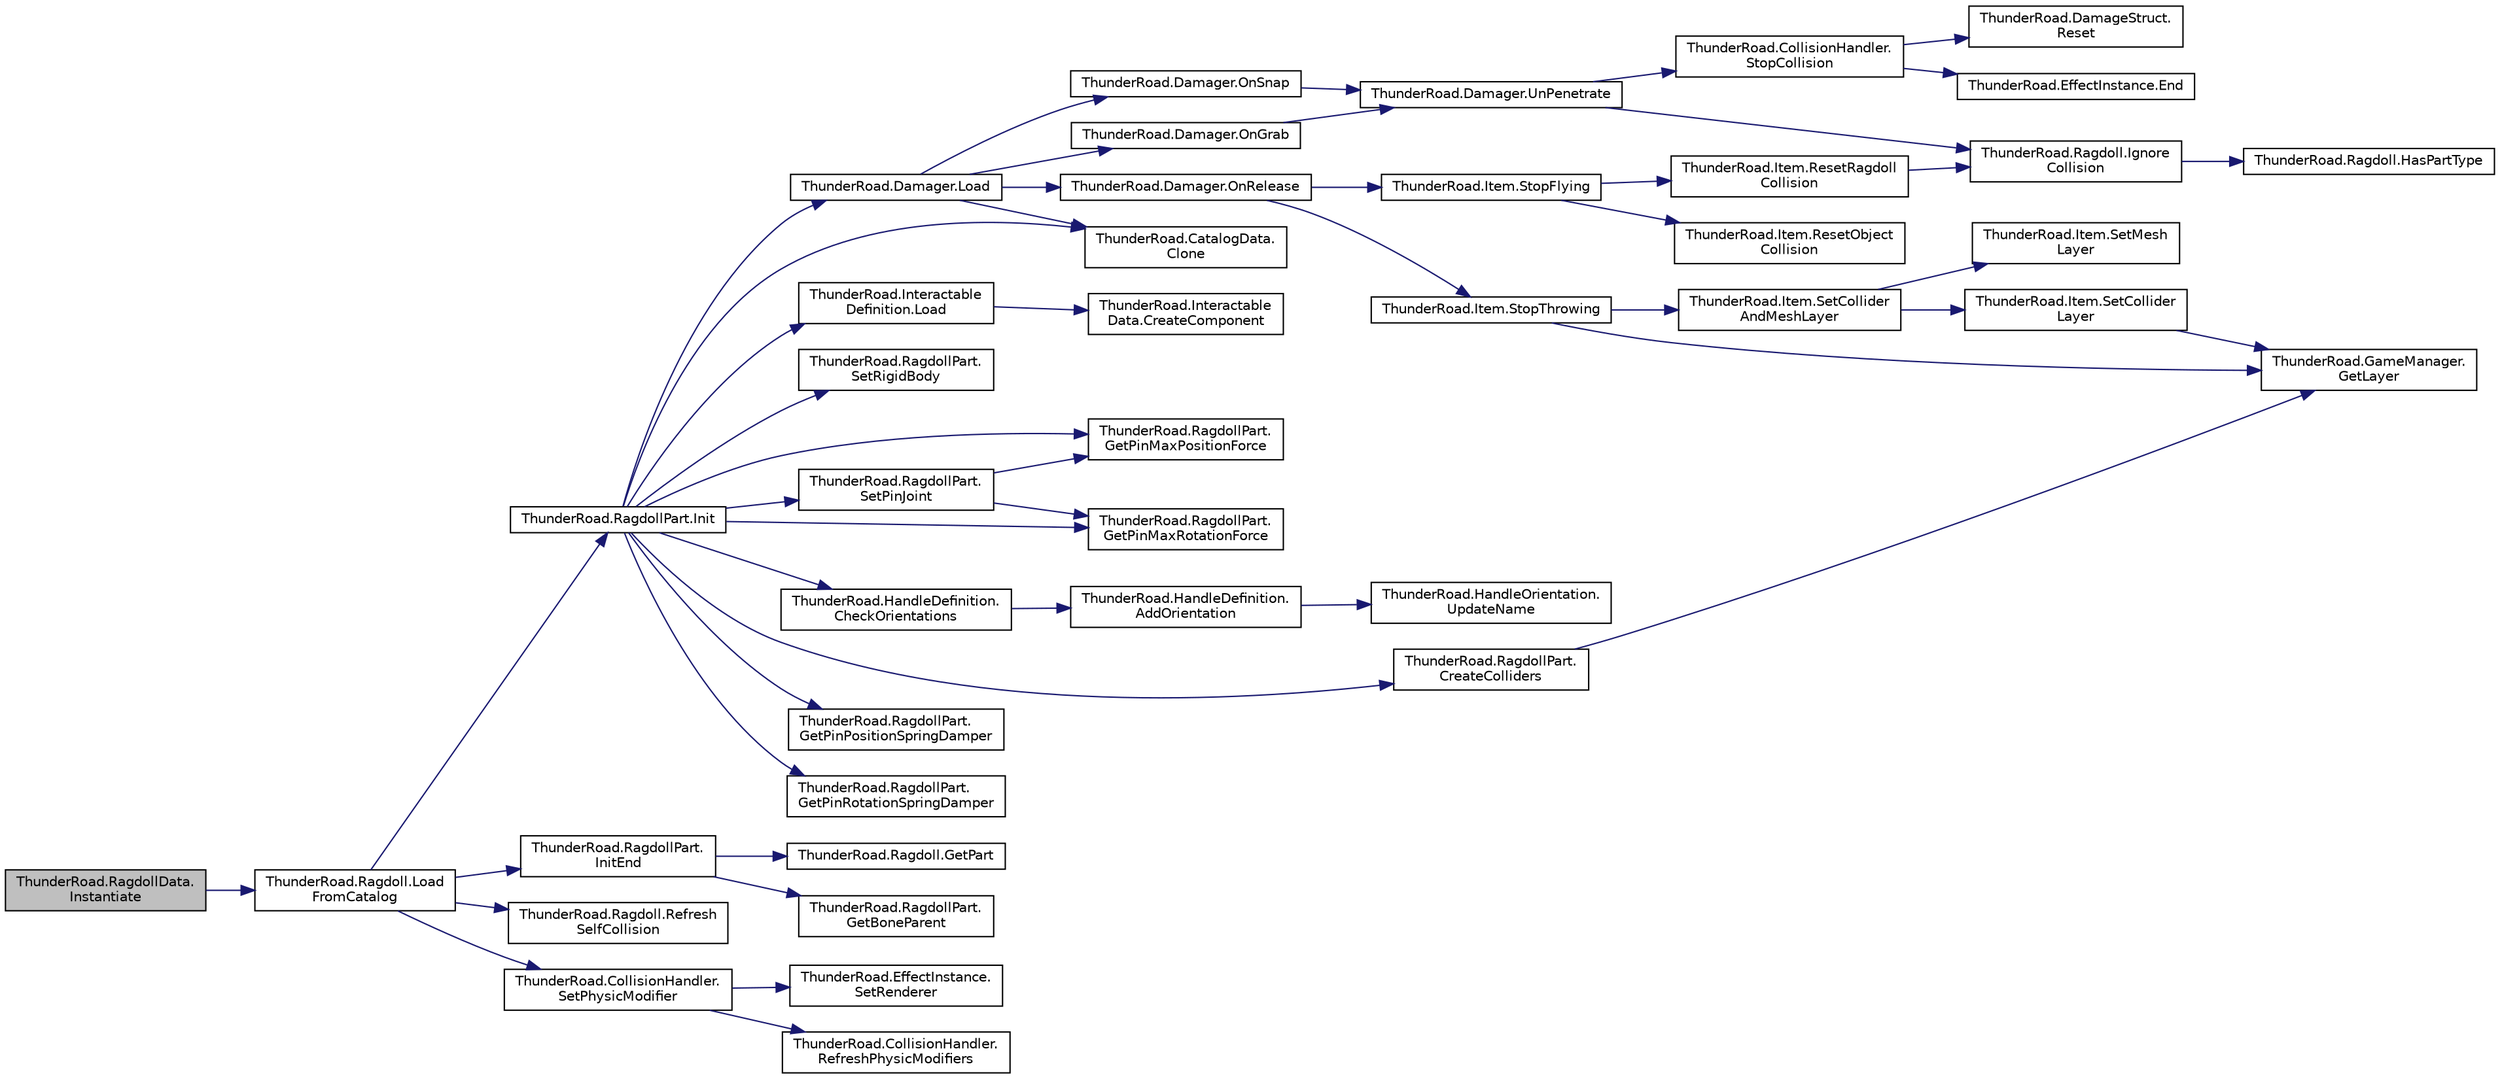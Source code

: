 digraph "ThunderRoad.RagdollData.Instantiate"
{
 // LATEX_PDF_SIZE
  edge [fontname="Helvetica",fontsize="10",labelfontname="Helvetica",labelfontsize="10"];
  node [fontname="Helvetica",fontsize="10",shape=record];
  rankdir="LR";
  Node1 [label="ThunderRoad.RagdollData.\lInstantiate",height=0.2,width=0.4,color="black", fillcolor="grey75", style="filled", fontcolor="black",tooltip="Instantiates the specified parent."];
  Node1 -> Node2 [color="midnightblue",fontsize="10",style="solid",fontname="Helvetica"];
  Node2 [label="ThunderRoad.Ragdoll.Load\lFromCatalog",height=0.2,width=0.4,color="black", fillcolor="white", style="filled",URL="$class_thunder_road_1_1_ragdoll.html#a8c93320bad830fccbedfadb64de0c009",tooltip="Loads from catalog."];
  Node2 -> Node3 [color="midnightblue",fontsize="10",style="solid",fontname="Helvetica"];
  Node3 [label="ThunderRoad.RagdollPart.Init",height=0.2,width=0.4,color="black", fillcolor="white", style="filled",URL="$class_thunder_road_1_1_ragdoll_part.html#a1224e70607a55dbd9b5a693037a633d1",tooltip="Initializes the specified part data."];
  Node3 -> Node4 [color="midnightblue",fontsize="10",style="solid",fontname="Helvetica"];
  Node4 [label="ThunderRoad.HandleDefinition.\lCheckOrientations",height=0.2,width=0.4,color="black", fillcolor="white", style="filled",URL="$class_thunder_road_1_1_handle_definition.html#a8a433a0babc4ffcade92bb91ff9de30d",tooltip="Checks the orientations."];
  Node4 -> Node5 [color="midnightblue",fontsize="10",style="solid",fontname="Helvetica"];
  Node5 [label="ThunderRoad.HandleDefinition.\lAddOrientation",height=0.2,width=0.4,color="black", fillcolor="white", style="filled",URL="$class_thunder_road_1_1_handle_definition.html#a281d79b3a8993e47abfd90b23fcf9254",tooltip="Adds the orientation."];
  Node5 -> Node6 [color="midnightblue",fontsize="10",style="solid",fontname="Helvetica"];
  Node6 [label="ThunderRoad.HandleOrientation.\lUpdateName",height=0.2,width=0.4,color="black", fillcolor="white", style="filled",URL="$class_thunder_road_1_1_handle_orientation.html#a182b80469806c12b565e295cda1eb495",tooltip="Updates the name."];
  Node3 -> Node7 [color="midnightblue",fontsize="10",style="solid",fontname="Helvetica"];
  Node7 [label="ThunderRoad.CatalogData.\lClone",height=0.2,width=0.4,color="black", fillcolor="white", style="filled",URL="$class_thunder_road_1_1_catalog_data.html#a9b572af0d352c7b93fe5754ba2cdb8a4",tooltip="Clones this instance."];
  Node3 -> Node8 [color="midnightblue",fontsize="10",style="solid",fontname="Helvetica"];
  Node8 [label="ThunderRoad.RagdollPart.\lCreateColliders",height=0.2,width=0.4,color="black", fillcolor="white", style="filled",URL="$class_thunder_road_1_1_ragdoll_part.html#a69dc8e0adcbc340ecd57a7a8670d8aa7",tooltip="Creates the colliders."];
  Node8 -> Node9 [color="midnightblue",fontsize="10",style="solid",fontname="Helvetica"];
  Node9 [label="ThunderRoad.GameManager.\lGetLayer",height=0.2,width=0.4,color="black", fillcolor="white", style="filled",URL="$class_thunder_road_1_1_game_manager.html#a4b7e3521ff92f30374062207b6e30352",tooltip="Gets the layer."];
  Node3 -> Node10 [color="midnightblue",fontsize="10",style="solid",fontname="Helvetica"];
  Node10 [label="ThunderRoad.RagdollPart.\lGetPinMaxPositionForce",height=0.2,width=0.4,color="black", fillcolor="white", style="filled",URL="$class_thunder_road_1_1_ragdoll_part.html#acd72acf2e180c26d25000f2543bce040",tooltip="Gets the pin maximum position force."];
  Node3 -> Node11 [color="midnightblue",fontsize="10",style="solid",fontname="Helvetica"];
  Node11 [label="ThunderRoad.RagdollPart.\lGetPinMaxRotationForce",height=0.2,width=0.4,color="black", fillcolor="white", style="filled",URL="$class_thunder_road_1_1_ragdoll_part.html#a72d1133f23c80848e7e536f7717cb2e9",tooltip="Gets the pin maximum rotation force."];
  Node3 -> Node12 [color="midnightblue",fontsize="10",style="solid",fontname="Helvetica"];
  Node12 [label="ThunderRoad.RagdollPart.\lGetPinPositionSpringDamper",height=0.2,width=0.4,color="black", fillcolor="white", style="filled",URL="$class_thunder_road_1_1_ragdoll_part.html#ad4150bf8c5bce15d134509cd2c7daf87",tooltip="Gets the pin position spring damper."];
  Node3 -> Node13 [color="midnightblue",fontsize="10",style="solid",fontname="Helvetica"];
  Node13 [label="ThunderRoad.RagdollPart.\lGetPinRotationSpringDamper",height=0.2,width=0.4,color="black", fillcolor="white", style="filled",URL="$class_thunder_road_1_1_ragdoll_part.html#ab0c1dcce0e85db29f55ecd430e9d2cf6",tooltip="Gets the pin rotation spring damper."];
  Node3 -> Node14 [color="midnightblue",fontsize="10",style="solid",fontname="Helvetica"];
  Node14 [label="ThunderRoad.Damager.Load",height=0.2,width=0.4,color="black", fillcolor="white", style="filled",URL="$class_thunder_road_1_1_damager.html#a3cfaf0ef09d64d10cca08fef78817594",tooltip="Loads the specified damager data."];
  Node14 -> Node7 [color="midnightblue",fontsize="10",style="solid",fontname="Helvetica"];
  Node14 -> Node15 [color="midnightblue",fontsize="10",style="solid",fontname="Helvetica"];
  Node15 [label="ThunderRoad.Damager.OnGrab",height=0.2,width=0.4,color="black", fillcolor="white", style="filled",URL="$class_thunder_road_1_1_damager.html#a3c4e6d7b28e292ded70d5ded1bd2a92e",tooltip="Called when [grab]."];
  Node15 -> Node16 [color="midnightblue",fontsize="10",style="solid",fontname="Helvetica"];
  Node16 [label="ThunderRoad.Damager.UnPenetrate",height=0.2,width=0.4,color="black", fillcolor="white", style="filled",URL="$class_thunder_road_1_1_damager.html#a9833200091ec2bbe4733cabf37fc19ae",tooltip="Uns the penetrate."];
  Node16 -> Node17 [color="midnightblue",fontsize="10",style="solid",fontname="Helvetica"];
  Node17 [label="ThunderRoad.Ragdoll.Ignore\lCollision",height=0.2,width=0.4,color="black", fillcolor="white", style="filled",URL="$class_thunder_road_1_1_ragdoll.html#a3429b1cdefa48b676118205483ad9406",tooltip="Ignores the collision."];
  Node17 -> Node18 [color="midnightblue",fontsize="10",style="solid",fontname="Helvetica"];
  Node18 [label="ThunderRoad.Ragdoll.HasPartType",height=0.2,width=0.4,color="black", fillcolor="white", style="filled",URL="$class_thunder_road_1_1_ragdoll.html#a8bf62a566d0502f63a0933c47d747d78",tooltip="Determines whether [has part type] [the specified part types]."];
  Node16 -> Node19 [color="midnightblue",fontsize="10",style="solid",fontname="Helvetica"];
  Node19 [label="ThunderRoad.CollisionHandler.\lStopCollision",height=0.2,width=0.4,color="black", fillcolor="white", style="filled",URL="$class_thunder_road_1_1_collision_handler.html#a5945ff101996a286d52c439d236f1c04",tooltip="Stops the collision."];
  Node19 -> Node20 [color="midnightblue",fontsize="10",style="solid",fontname="Helvetica"];
  Node20 [label="ThunderRoad.EffectInstance.End",height=0.2,width=0.4,color="black", fillcolor="white", style="filled",URL="$class_thunder_road_1_1_effect_instance.html#a2145ac61404303ad31bfda14880e77e5",tooltip="Ends the specified loop only."];
  Node19 -> Node21 [color="midnightblue",fontsize="10",style="solid",fontname="Helvetica"];
  Node21 [label="ThunderRoad.DamageStruct.\lReset",height=0.2,width=0.4,color="black", fillcolor="white", style="filled",URL="$struct_thunder_road_1_1_damage_struct.html#a187a874ad222f6753b0eddc8eb93f4c9",tooltip="Resets this instance."];
  Node14 -> Node22 [color="midnightblue",fontsize="10",style="solid",fontname="Helvetica"];
  Node22 [label="ThunderRoad.Damager.OnRelease",height=0.2,width=0.4,color="black", fillcolor="white", style="filled",URL="$class_thunder_road_1_1_damager.html#ab82834d7f96c9601402d4f1a1b73ccb9",tooltip="Called when [release]."];
  Node22 -> Node23 [color="midnightblue",fontsize="10",style="solid",fontname="Helvetica"];
  Node23 [label="ThunderRoad.Item.StopFlying",height=0.2,width=0.4,color="black", fillcolor="white", style="filled",URL="$class_thunder_road_1_1_item.html#a460188583ff21c1b0273364159a69e4f",tooltip="Stops the flying."];
  Node23 -> Node24 [color="midnightblue",fontsize="10",style="solid",fontname="Helvetica"];
  Node24 [label="ThunderRoad.Item.ResetObject\lCollision",height=0.2,width=0.4,color="black", fillcolor="white", style="filled",URL="$class_thunder_road_1_1_item.html#a0cb2eaf67cb34ac7856b2c584549902a",tooltip="Resets the object collision."];
  Node23 -> Node25 [color="midnightblue",fontsize="10",style="solid",fontname="Helvetica"];
  Node25 [label="ThunderRoad.Item.ResetRagdoll\lCollision",height=0.2,width=0.4,color="black", fillcolor="white", style="filled",URL="$class_thunder_road_1_1_item.html#a4a7ec512ce5de13942770c4ee678fb40",tooltip="Resets the ragdoll collision."];
  Node25 -> Node17 [color="midnightblue",fontsize="10",style="solid",fontname="Helvetica"];
  Node22 -> Node26 [color="midnightblue",fontsize="10",style="solid",fontname="Helvetica"];
  Node26 [label="ThunderRoad.Item.StopThrowing",height=0.2,width=0.4,color="black", fillcolor="white", style="filled",URL="$class_thunder_road_1_1_item.html#a68bc94da9663d7c2e16db8fd5e34822a",tooltip="Stops the throwing."];
  Node26 -> Node9 [color="midnightblue",fontsize="10",style="solid",fontname="Helvetica"];
  Node26 -> Node27 [color="midnightblue",fontsize="10",style="solid",fontname="Helvetica"];
  Node27 [label="ThunderRoad.Item.SetCollider\lAndMeshLayer",height=0.2,width=0.4,color="black", fillcolor="white", style="filled",URL="$class_thunder_road_1_1_item.html#acc7132d9720dbfbb66910f7042316a71",tooltip="Sets the collider and mesh layer."];
  Node27 -> Node28 [color="midnightblue",fontsize="10",style="solid",fontname="Helvetica"];
  Node28 [label="ThunderRoad.Item.SetCollider\lLayer",height=0.2,width=0.4,color="black", fillcolor="white", style="filled",URL="$class_thunder_road_1_1_item.html#a8ebe3e954b0663e522565567ebe35eb7",tooltip="Sets the collider layer."];
  Node28 -> Node9 [color="midnightblue",fontsize="10",style="solid",fontname="Helvetica"];
  Node27 -> Node29 [color="midnightblue",fontsize="10",style="solid",fontname="Helvetica"];
  Node29 [label="ThunderRoad.Item.SetMesh\lLayer",height=0.2,width=0.4,color="black", fillcolor="white", style="filled",URL="$class_thunder_road_1_1_item.html#af6a9c6fa9e58edfb44799205107c283f",tooltip="Sets the mesh layer."];
  Node14 -> Node30 [color="midnightblue",fontsize="10",style="solid",fontname="Helvetica"];
  Node30 [label="ThunderRoad.Damager.OnSnap",height=0.2,width=0.4,color="black", fillcolor="white", style="filled",URL="$class_thunder_road_1_1_damager.html#af4669a3b196ba45b76a5305ec027d975",tooltip="Called when [snap]."];
  Node30 -> Node16 [color="midnightblue",fontsize="10",style="solid",fontname="Helvetica"];
  Node3 -> Node31 [color="midnightblue",fontsize="10",style="solid",fontname="Helvetica"];
  Node31 [label="ThunderRoad.Interactable\lDefinition.Load",height=0.2,width=0.4,color="black", fillcolor="white", style="filled",URL="$class_thunder_road_1_1_interactable_definition.html#a7aa069a9366df66ee0ed252f7973ce8c",tooltip="Loads the specified interactable data."];
  Node31 -> Node32 [color="midnightblue",fontsize="10",style="solid",fontname="Helvetica"];
  Node32 [label="ThunderRoad.Interactable\lData.CreateComponent",height=0.2,width=0.4,color="black", fillcolor="white", style="filled",URL="$class_thunder_road_1_1_interactable_data.html#a31c4ab5a00c7d6677cedaf3d8ba34bce",tooltip="Creates the component."];
  Node3 -> Node33 [color="midnightblue",fontsize="10",style="solid",fontname="Helvetica"];
  Node33 [label="ThunderRoad.RagdollPart.\lSetPinJoint",height=0.2,width=0.4,color="black", fillcolor="white", style="filled",URL="$class_thunder_road_1_1_ragdoll_part.html#a21d4dd742aa88857e741c620986131be",tooltip="Sets the pin joint."];
  Node33 -> Node10 [color="midnightblue",fontsize="10",style="solid",fontname="Helvetica"];
  Node33 -> Node11 [color="midnightblue",fontsize="10",style="solid",fontname="Helvetica"];
  Node3 -> Node34 [color="midnightblue",fontsize="10",style="solid",fontname="Helvetica"];
  Node34 [label="ThunderRoad.RagdollPart.\lSetRigidBody",height=0.2,width=0.4,color="black", fillcolor="white", style="filled",URL="$class_thunder_road_1_1_ragdoll_part.html#ac0437a05fd81bfdfc51e87766c58e726",tooltip="Sets the rigid body."];
  Node2 -> Node35 [color="midnightblue",fontsize="10",style="solid",fontname="Helvetica"];
  Node35 [label="ThunderRoad.RagdollPart.\lInitEnd",height=0.2,width=0.4,color="black", fillcolor="white", style="filled",URL="$class_thunder_road_1_1_ragdoll_part.html#a32d350a1e4ffbfd11829c8768c502b13",tooltip="Initializes the end."];
  Node35 -> Node36 [color="midnightblue",fontsize="10",style="solid",fontname="Helvetica"];
  Node36 [label="ThunderRoad.RagdollPart.\lGetBoneParent",height=0.2,width=0.4,color="black", fillcolor="white", style="filled",URL="$class_thunder_road_1_1_ragdoll_part.html#a42ed699d2c051ee0e019c0d6cabe1d99",tooltip="Gets the bone parent."];
  Node35 -> Node37 [color="midnightblue",fontsize="10",style="solid",fontname="Helvetica"];
  Node37 [label="ThunderRoad.Ragdoll.GetPart",height=0.2,width=0.4,color="black", fillcolor="white", style="filled",URL="$class_thunder_road_1_1_ragdoll.html#a63bb50459ca0652451c1aef3fc8155cb",tooltip="Gets the part."];
  Node2 -> Node38 [color="midnightblue",fontsize="10",style="solid",fontname="Helvetica"];
  Node38 [label="ThunderRoad.Ragdoll.Refresh\lSelfCollision",height=0.2,width=0.4,color="black", fillcolor="white", style="filled",URL="$class_thunder_road_1_1_ragdoll.html#abce0604b71b43c97655a3596466fd485",tooltip="Refreshes the self collision."];
  Node2 -> Node39 [color="midnightblue",fontsize="10",style="solid",fontname="Helvetica"];
  Node39 [label="ThunderRoad.CollisionHandler.\lSetPhysicModifier",height=0.2,width=0.4,color="black", fillcolor="white", style="filled",URL="$class_thunder_road_1_1_collision_handler.html#afcf812201464805f2f65e4cdc3213134",tooltip="Sets the physic modifier."];
  Node39 -> Node40 [color="midnightblue",fontsize="10",style="solid",fontname="Helvetica"];
  Node40 [label="ThunderRoad.CollisionHandler.\lRefreshPhysicModifiers",height=0.2,width=0.4,color="black", fillcolor="white", style="filled",URL="$class_thunder_road_1_1_collision_handler.html#a9baba308d0401342c4f214a885582413",tooltip="Refreshes the physic modifiers."];
  Node39 -> Node41 [color="midnightblue",fontsize="10",style="solid",fontname="Helvetica"];
  Node41 [label="ThunderRoad.EffectInstance.\lSetRenderer",height=0.2,width=0.4,color="black", fillcolor="white", style="filled",URL="$class_thunder_road_1_1_effect_instance.html#a298c7f8ff7afe1ea8f67044627b495e1",tooltip="Sets the renderer."];
}
